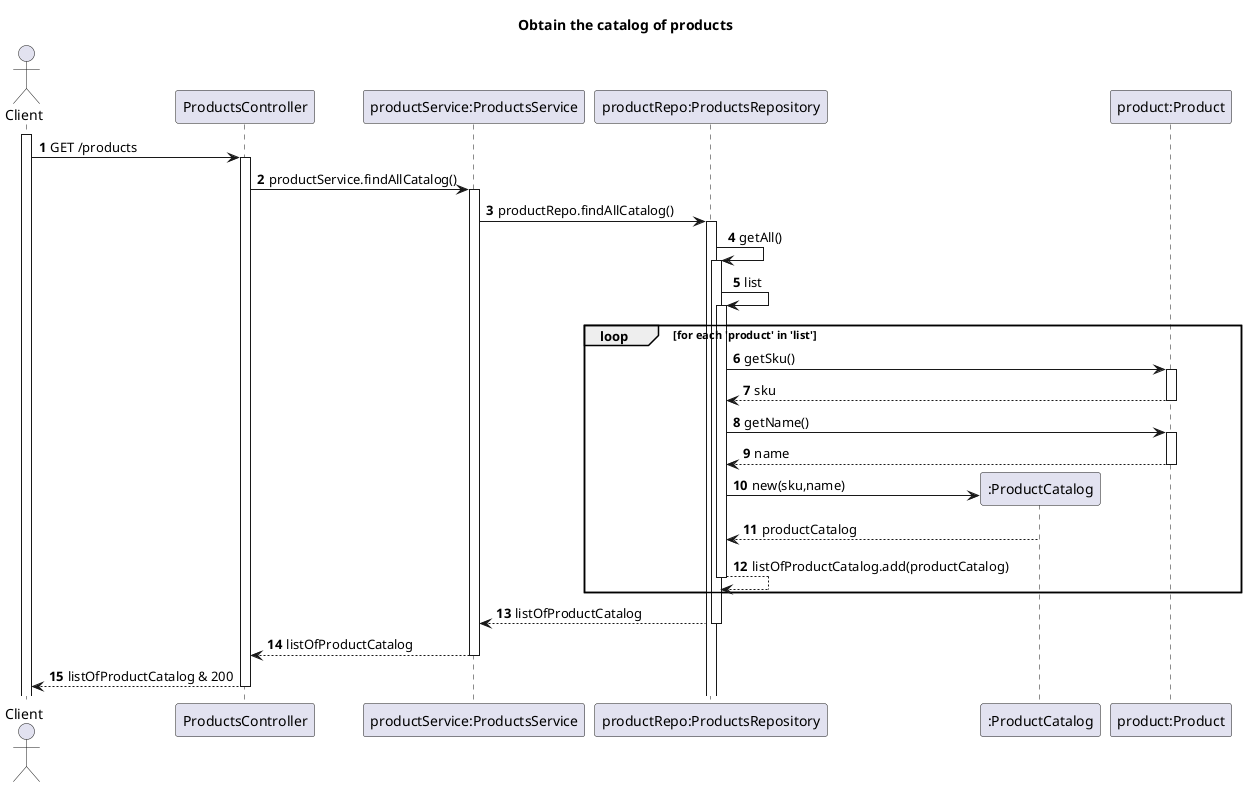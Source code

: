 @startuml
'https://plantuml.com/sequence-diagram

title Obtain the catalog of products
autoactivate on
autonumber

actor "Client" as client
participant "ProductsController" as controller
participant "productService:ProductsService" as service
participant "productRepo:ProductsRepository" as repository
participant ":ProductCatalog" as details
participant "product:Product" as product

activate client

client -> controller : GET /products
controller -> service : productService.findAllCatalog()
service -> repository: productRepo.findAllCatalog()
repository -> repository: getAll()
repository -> repository: list
loop for each 'product' in 'list'
    repository -> product: getSku()
    product --> repository: sku
    repository -> product: getName()
    product --> repository: name
    repository -> details**: new(sku,name)
    details --> repository: productCatalog
    repository --> repository: listOfProductCatalog.add(productCatalog)
end loop
repository --> service: listOfProductCatalog
service --> controller: listOfProductCatalog
controller --> client: listOfProductCatalog & 200

@enduml
